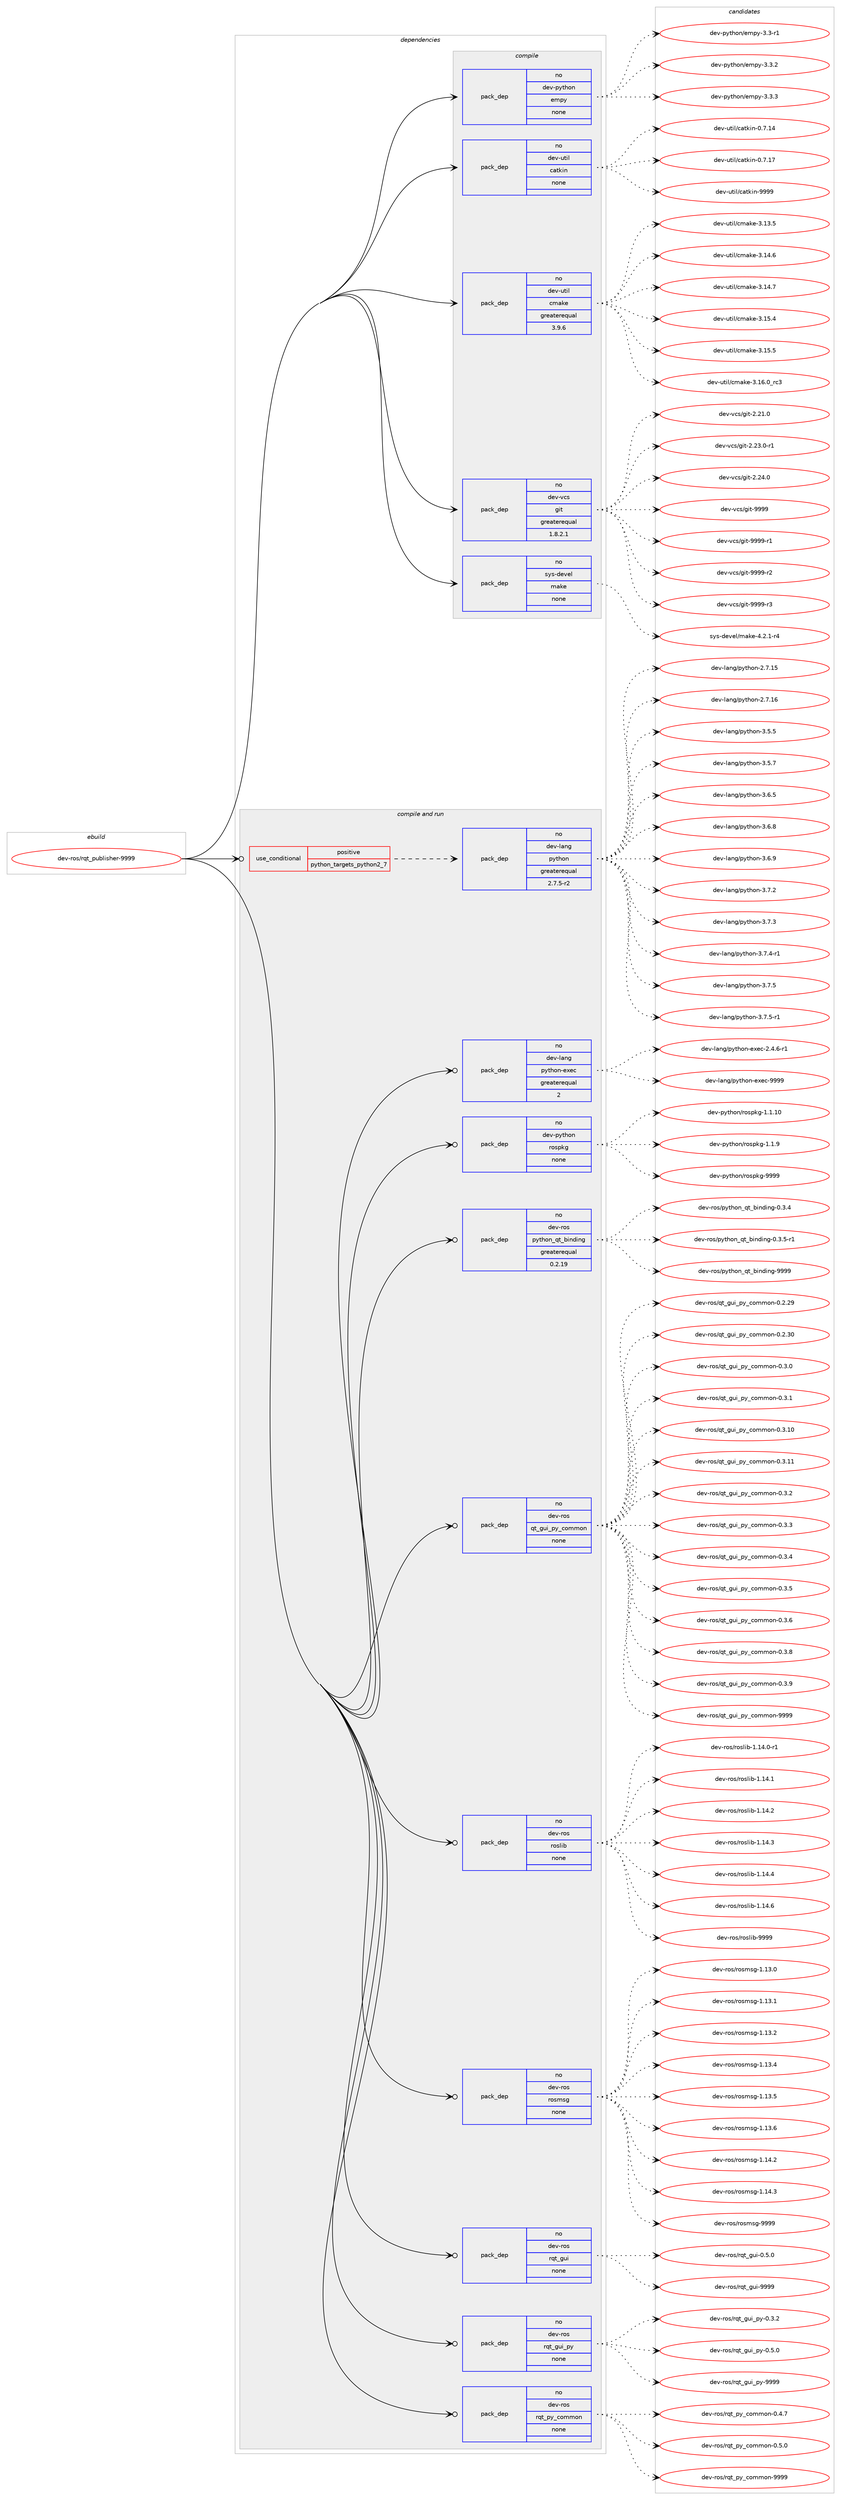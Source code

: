digraph prolog {

# *************
# Graph options
# *************

newrank=true;
concentrate=true;
compound=true;
graph [rankdir=LR,fontname=Helvetica,fontsize=10,ranksep=1.5];#, ranksep=2.5, nodesep=0.2];
edge  [arrowhead=vee];
node  [fontname=Helvetica,fontsize=10];

# **********
# The ebuild
# **********

subgraph cluster_leftcol {
color=gray;
rank=same;
label=<<i>ebuild</i>>;
id [label="dev-ros/rqt_publisher-9999", color=red, width=4, href="../dev-ros/rqt_publisher-9999.svg"];
}

# ****************
# The dependencies
# ****************

subgraph cluster_midcol {
color=gray;
label=<<i>dependencies</i>>;
subgraph cluster_compile {
fillcolor="#eeeeee";
style=filled;
label=<<i>compile</i>>;
subgraph pack498674 {
dependency665878 [label=<<TABLE BORDER="0" CELLBORDER="1" CELLSPACING="0" CELLPADDING="4" WIDTH="220"><TR><TD ROWSPAN="6" CELLPADDING="30">pack_dep</TD></TR><TR><TD WIDTH="110">no</TD></TR><TR><TD>dev-python</TD></TR><TR><TD>empy</TD></TR><TR><TD>none</TD></TR><TR><TD></TD></TR></TABLE>>, shape=none, color=blue];
}
id:e -> dependency665878:w [weight=20,style="solid",arrowhead="vee"];
subgraph pack498675 {
dependency665879 [label=<<TABLE BORDER="0" CELLBORDER="1" CELLSPACING="0" CELLPADDING="4" WIDTH="220"><TR><TD ROWSPAN="6" CELLPADDING="30">pack_dep</TD></TR><TR><TD WIDTH="110">no</TD></TR><TR><TD>dev-util</TD></TR><TR><TD>catkin</TD></TR><TR><TD>none</TD></TR><TR><TD></TD></TR></TABLE>>, shape=none, color=blue];
}
id:e -> dependency665879:w [weight=20,style="solid",arrowhead="vee"];
subgraph pack498676 {
dependency665880 [label=<<TABLE BORDER="0" CELLBORDER="1" CELLSPACING="0" CELLPADDING="4" WIDTH="220"><TR><TD ROWSPAN="6" CELLPADDING="30">pack_dep</TD></TR><TR><TD WIDTH="110">no</TD></TR><TR><TD>dev-util</TD></TR><TR><TD>cmake</TD></TR><TR><TD>greaterequal</TD></TR><TR><TD>3.9.6</TD></TR></TABLE>>, shape=none, color=blue];
}
id:e -> dependency665880:w [weight=20,style="solid",arrowhead="vee"];
subgraph pack498677 {
dependency665881 [label=<<TABLE BORDER="0" CELLBORDER="1" CELLSPACING="0" CELLPADDING="4" WIDTH="220"><TR><TD ROWSPAN="6" CELLPADDING="30">pack_dep</TD></TR><TR><TD WIDTH="110">no</TD></TR><TR><TD>dev-vcs</TD></TR><TR><TD>git</TD></TR><TR><TD>greaterequal</TD></TR><TR><TD>1.8.2.1</TD></TR></TABLE>>, shape=none, color=blue];
}
id:e -> dependency665881:w [weight=20,style="solid",arrowhead="vee"];
subgraph pack498678 {
dependency665882 [label=<<TABLE BORDER="0" CELLBORDER="1" CELLSPACING="0" CELLPADDING="4" WIDTH="220"><TR><TD ROWSPAN="6" CELLPADDING="30">pack_dep</TD></TR><TR><TD WIDTH="110">no</TD></TR><TR><TD>sys-devel</TD></TR><TR><TD>make</TD></TR><TR><TD>none</TD></TR><TR><TD></TD></TR></TABLE>>, shape=none, color=blue];
}
id:e -> dependency665882:w [weight=20,style="solid",arrowhead="vee"];
}
subgraph cluster_compileandrun {
fillcolor="#eeeeee";
style=filled;
label=<<i>compile and run</i>>;
subgraph cond155298 {
dependency665883 [label=<<TABLE BORDER="0" CELLBORDER="1" CELLSPACING="0" CELLPADDING="4"><TR><TD ROWSPAN="3" CELLPADDING="10">use_conditional</TD></TR><TR><TD>positive</TD></TR><TR><TD>python_targets_python2_7</TD></TR></TABLE>>, shape=none, color=red];
subgraph pack498679 {
dependency665884 [label=<<TABLE BORDER="0" CELLBORDER="1" CELLSPACING="0" CELLPADDING="4" WIDTH="220"><TR><TD ROWSPAN="6" CELLPADDING="30">pack_dep</TD></TR><TR><TD WIDTH="110">no</TD></TR><TR><TD>dev-lang</TD></TR><TR><TD>python</TD></TR><TR><TD>greaterequal</TD></TR><TR><TD>2.7.5-r2</TD></TR></TABLE>>, shape=none, color=blue];
}
dependency665883:e -> dependency665884:w [weight=20,style="dashed",arrowhead="vee"];
}
id:e -> dependency665883:w [weight=20,style="solid",arrowhead="odotvee"];
subgraph pack498680 {
dependency665885 [label=<<TABLE BORDER="0" CELLBORDER="1" CELLSPACING="0" CELLPADDING="4" WIDTH="220"><TR><TD ROWSPAN="6" CELLPADDING="30">pack_dep</TD></TR><TR><TD WIDTH="110">no</TD></TR><TR><TD>dev-lang</TD></TR><TR><TD>python-exec</TD></TR><TR><TD>greaterequal</TD></TR><TR><TD>2</TD></TR></TABLE>>, shape=none, color=blue];
}
id:e -> dependency665885:w [weight=20,style="solid",arrowhead="odotvee"];
subgraph pack498681 {
dependency665886 [label=<<TABLE BORDER="0" CELLBORDER="1" CELLSPACING="0" CELLPADDING="4" WIDTH="220"><TR><TD ROWSPAN="6" CELLPADDING="30">pack_dep</TD></TR><TR><TD WIDTH="110">no</TD></TR><TR><TD>dev-python</TD></TR><TR><TD>rospkg</TD></TR><TR><TD>none</TD></TR><TR><TD></TD></TR></TABLE>>, shape=none, color=blue];
}
id:e -> dependency665886:w [weight=20,style="solid",arrowhead="odotvee"];
subgraph pack498682 {
dependency665887 [label=<<TABLE BORDER="0" CELLBORDER="1" CELLSPACING="0" CELLPADDING="4" WIDTH="220"><TR><TD ROWSPAN="6" CELLPADDING="30">pack_dep</TD></TR><TR><TD WIDTH="110">no</TD></TR><TR><TD>dev-ros</TD></TR><TR><TD>python_qt_binding</TD></TR><TR><TD>greaterequal</TD></TR><TR><TD>0.2.19</TD></TR></TABLE>>, shape=none, color=blue];
}
id:e -> dependency665887:w [weight=20,style="solid",arrowhead="odotvee"];
subgraph pack498683 {
dependency665888 [label=<<TABLE BORDER="0" CELLBORDER="1" CELLSPACING="0" CELLPADDING="4" WIDTH="220"><TR><TD ROWSPAN="6" CELLPADDING="30">pack_dep</TD></TR><TR><TD WIDTH="110">no</TD></TR><TR><TD>dev-ros</TD></TR><TR><TD>qt_gui_py_common</TD></TR><TR><TD>none</TD></TR><TR><TD></TD></TR></TABLE>>, shape=none, color=blue];
}
id:e -> dependency665888:w [weight=20,style="solid",arrowhead="odotvee"];
subgraph pack498684 {
dependency665889 [label=<<TABLE BORDER="0" CELLBORDER="1" CELLSPACING="0" CELLPADDING="4" WIDTH="220"><TR><TD ROWSPAN="6" CELLPADDING="30">pack_dep</TD></TR><TR><TD WIDTH="110">no</TD></TR><TR><TD>dev-ros</TD></TR><TR><TD>roslib</TD></TR><TR><TD>none</TD></TR><TR><TD></TD></TR></TABLE>>, shape=none, color=blue];
}
id:e -> dependency665889:w [weight=20,style="solid",arrowhead="odotvee"];
subgraph pack498685 {
dependency665890 [label=<<TABLE BORDER="0" CELLBORDER="1" CELLSPACING="0" CELLPADDING="4" WIDTH="220"><TR><TD ROWSPAN="6" CELLPADDING="30">pack_dep</TD></TR><TR><TD WIDTH="110">no</TD></TR><TR><TD>dev-ros</TD></TR><TR><TD>rosmsg</TD></TR><TR><TD>none</TD></TR><TR><TD></TD></TR></TABLE>>, shape=none, color=blue];
}
id:e -> dependency665890:w [weight=20,style="solid",arrowhead="odotvee"];
subgraph pack498686 {
dependency665891 [label=<<TABLE BORDER="0" CELLBORDER="1" CELLSPACING="0" CELLPADDING="4" WIDTH="220"><TR><TD ROWSPAN="6" CELLPADDING="30">pack_dep</TD></TR><TR><TD WIDTH="110">no</TD></TR><TR><TD>dev-ros</TD></TR><TR><TD>rqt_gui</TD></TR><TR><TD>none</TD></TR><TR><TD></TD></TR></TABLE>>, shape=none, color=blue];
}
id:e -> dependency665891:w [weight=20,style="solid",arrowhead="odotvee"];
subgraph pack498687 {
dependency665892 [label=<<TABLE BORDER="0" CELLBORDER="1" CELLSPACING="0" CELLPADDING="4" WIDTH="220"><TR><TD ROWSPAN="6" CELLPADDING="30">pack_dep</TD></TR><TR><TD WIDTH="110">no</TD></TR><TR><TD>dev-ros</TD></TR><TR><TD>rqt_gui_py</TD></TR><TR><TD>none</TD></TR><TR><TD></TD></TR></TABLE>>, shape=none, color=blue];
}
id:e -> dependency665892:w [weight=20,style="solid",arrowhead="odotvee"];
subgraph pack498688 {
dependency665893 [label=<<TABLE BORDER="0" CELLBORDER="1" CELLSPACING="0" CELLPADDING="4" WIDTH="220"><TR><TD ROWSPAN="6" CELLPADDING="30">pack_dep</TD></TR><TR><TD WIDTH="110">no</TD></TR><TR><TD>dev-ros</TD></TR><TR><TD>rqt_py_common</TD></TR><TR><TD>none</TD></TR><TR><TD></TD></TR></TABLE>>, shape=none, color=blue];
}
id:e -> dependency665893:w [weight=20,style="solid",arrowhead="odotvee"];
}
subgraph cluster_run {
fillcolor="#eeeeee";
style=filled;
label=<<i>run</i>>;
}
}

# **************
# The candidates
# **************

subgraph cluster_choices {
rank=same;
color=gray;
label=<<i>candidates</i>>;

subgraph choice498674 {
color=black;
nodesep=1;
choice1001011184511212111610411111047101109112121455146514511449 [label="dev-python/empy-3.3-r1", color=red, width=4,href="../dev-python/empy-3.3-r1.svg"];
choice1001011184511212111610411111047101109112121455146514650 [label="dev-python/empy-3.3.2", color=red, width=4,href="../dev-python/empy-3.3.2.svg"];
choice1001011184511212111610411111047101109112121455146514651 [label="dev-python/empy-3.3.3", color=red, width=4,href="../dev-python/empy-3.3.3.svg"];
dependency665878:e -> choice1001011184511212111610411111047101109112121455146514511449:w [style=dotted,weight="100"];
dependency665878:e -> choice1001011184511212111610411111047101109112121455146514650:w [style=dotted,weight="100"];
dependency665878:e -> choice1001011184511212111610411111047101109112121455146514651:w [style=dotted,weight="100"];
}
subgraph choice498675 {
color=black;
nodesep=1;
choice1001011184511711610510847999711610710511045484655464952 [label="dev-util/catkin-0.7.14", color=red, width=4,href="../dev-util/catkin-0.7.14.svg"];
choice1001011184511711610510847999711610710511045484655464955 [label="dev-util/catkin-0.7.17", color=red, width=4,href="../dev-util/catkin-0.7.17.svg"];
choice100101118451171161051084799971161071051104557575757 [label="dev-util/catkin-9999", color=red, width=4,href="../dev-util/catkin-9999.svg"];
dependency665879:e -> choice1001011184511711610510847999711610710511045484655464952:w [style=dotted,weight="100"];
dependency665879:e -> choice1001011184511711610510847999711610710511045484655464955:w [style=dotted,weight="100"];
dependency665879:e -> choice100101118451171161051084799971161071051104557575757:w [style=dotted,weight="100"];
}
subgraph choice498676 {
color=black;
nodesep=1;
choice1001011184511711610510847991099710710145514649514653 [label="dev-util/cmake-3.13.5", color=red, width=4,href="../dev-util/cmake-3.13.5.svg"];
choice1001011184511711610510847991099710710145514649524654 [label="dev-util/cmake-3.14.6", color=red, width=4,href="../dev-util/cmake-3.14.6.svg"];
choice1001011184511711610510847991099710710145514649524655 [label="dev-util/cmake-3.14.7", color=red, width=4,href="../dev-util/cmake-3.14.7.svg"];
choice1001011184511711610510847991099710710145514649534652 [label="dev-util/cmake-3.15.4", color=red, width=4,href="../dev-util/cmake-3.15.4.svg"];
choice1001011184511711610510847991099710710145514649534653 [label="dev-util/cmake-3.15.5", color=red, width=4,href="../dev-util/cmake-3.15.5.svg"];
choice1001011184511711610510847991099710710145514649544648951149951 [label="dev-util/cmake-3.16.0_rc3", color=red, width=4,href="../dev-util/cmake-3.16.0_rc3.svg"];
dependency665880:e -> choice1001011184511711610510847991099710710145514649514653:w [style=dotted,weight="100"];
dependency665880:e -> choice1001011184511711610510847991099710710145514649524654:w [style=dotted,weight="100"];
dependency665880:e -> choice1001011184511711610510847991099710710145514649524655:w [style=dotted,weight="100"];
dependency665880:e -> choice1001011184511711610510847991099710710145514649534652:w [style=dotted,weight="100"];
dependency665880:e -> choice1001011184511711610510847991099710710145514649534653:w [style=dotted,weight="100"];
dependency665880:e -> choice1001011184511711610510847991099710710145514649544648951149951:w [style=dotted,weight="100"];
}
subgraph choice498677 {
color=black;
nodesep=1;
choice10010111845118991154710310511645504650494648 [label="dev-vcs/git-2.21.0", color=red, width=4,href="../dev-vcs/git-2.21.0.svg"];
choice100101118451189911547103105116455046505146484511449 [label="dev-vcs/git-2.23.0-r1", color=red, width=4,href="../dev-vcs/git-2.23.0-r1.svg"];
choice10010111845118991154710310511645504650524648 [label="dev-vcs/git-2.24.0", color=red, width=4,href="../dev-vcs/git-2.24.0.svg"];
choice1001011184511899115471031051164557575757 [label="dev-vcs/git-9999", color=red, width=4,href="../dev-vcs/git-9999.svg"];
choice10010111845118991154710310511645575757574511449 [label="dev-vcs/git-9999-r1", color=red, width=4,href="../dev-vcs/git-9999-r1.svg"];
choice10010111845118991154710310511645575757574511450 [label="dev-vcs/git-9999-r2", color=red, width=4,href="../dev-vcs/git-9999-r2.svg"];
choice10010111845118991154710310511645575757574511451 [label="dev-vcs/git-9999-r3", color=red, width=4,href="../dev-vcs/git-9999-r3.svg"];
dependency665881:e -> choice10010111845118991154710310511645504650494648:w [style=dotted,weight="100"];
dependency665881:e -> choice100101118451189911547103105116455046505146484511449:w [style=dotted,weight="100"];
dependency665881:e -> choice10010111845118991154710310511645504650524648:w [style=dotted,weight="100"];
dependency665881:e -> choice1001011184511899115471031051164557575757:w [style=dotted,weight="100"];
dependency665881:e -> choice10010111845118991154710310511645575757574511449:w [style=dotted,weight="100"];
dependency665881:e -> choice10010111845118991154710310511645575757574511450:w [style=dotted,weight="100"];
dependency665881:e -> choice10010111845118991154710310511645575757574511451:w [style=dotted,weight="100"];
}
subgraph choice498678 {
color=black;
nodesep=1;
choice1151211154510010111810110847109971071014552465046494511452 [label="sys-devel/make-4.2.1-r4", color=red, width=4,href="../sys-devel/make-4.2.1-r4.svg"];
dependency665882:e -> choice1151211154510010111810110847109971071014552465046494511452:w [style=dotted,weight="100"];
}
subgraph choice498679 {
color=black;
nodesep=1;
choice10010111845108971101034711212111610411111045504655464953 [label="dev-lang/python-2.7.15", color=red, width=4,href="../dev-lang/python-2.7.15.svg"];
choice10010111845108971101034711212111610411111045504655464954 [label="dev-lang/python-2.7.16", color=red, width=4,href="../dev-lang/python-2.7.16.svg"];
choice100101118451089711010347112121116104111110455146534653 [label="dev-lang/python-3.5.5", color=red, width=4,href="../dev-lang/python-3.5.5.svg"];
choice100101118451089711010347112121116104111110455146534655 [label="dev-lang/python-3.5.7", color=red, width=4,href="../dev-lang/python-3.5.7.svg"];
choice100101118451089711010347112121116104111110455146544653 [label="dev-lang/python-3.6.5", color=red, width=4,href="../dev-lang/python-3.6.5.svg"];
choice100101118451089711010347112121116104111110455146544656 [label="dev-lang/python-3.6.8", color=red, width=4,href="../dev-lang/python-3.6.8.svg"];
choice100101118451089711010347112121116104111110455146544657 [label="dev-lang/python-3.6.9", color=red, width=4,href="../dev-lang/python-3.6.9.svg"];
choice100101118451089711010347112121116104111110455146554650 [label="dev-lang/python-3.7.2", color=red, width=4,href="../dev-lang/python-3.7.2.svg"];
choice100101118451089711010347112121116104111110455146554651 [label="dev-lang/python-3.7.3", color=red, width=4,href="../dev-lang/python-3.7.3.svg"];
choice1001011184510897110103471121211161041111104551465546524511449 [label="dev-lang/python-3.7.4-r1", color=red, width=4,href="../dev-lang/python-3.7.4-r1.svg"];
choice100101118451089711010347112121116104111110455146554653 [label="dev-lang/python-3.7.5", color=red, width=4,href="../dev-lang/python-3.7.5.svg"];
choice1001011184510897110103471121211161041111104551465546534511449 [label="dev-lang/python-3.7.5-r1", color=red, width=4,href="../dev-lang/python-3.7.5-r1.svg"];
dependency665884:e -> choice10010111845108971101034711212111610411111045504655464953:w [style=dotted,weight="100"];
dependency665884:e -> choice10010111845108971101034711212111610411111045504655464954:w [style=dotted,weight="100"];
dependency665884:e -> choice100101118451089711010347112121116104111110455146534653:w [style=dotted,weight="100"];
dependency665884:e -> choice100101118451089711010347112121116104111110455146534655:w [style=dotted,weight="100"];
dependency665884:e -> choice100101118451089711010347112121116104111110455146544653:w [style=dotted,weight="100"];
dependency665884:e -> choice100101118451089711010347112121116104111110455146544656:w [style=dotted,weight="100"];
dependency665884:e -> choice100101118451089711010347112121116104111110455146544657:w [style=dotted,weight="100"];
dependency665884:e -> choice100101118451089711010347112121116104111110455146554650:w [style=dotted,weight="100"];
dependency665884:e -> choice100101118451089711010347112121116104111110455146554651:w [style=dotted,weight="100"];
dependency665884:e -> choice1001011184510897110103471121211161041111104551465546524511449:w [style=dotted,weight="100"];
dependency665884:e -> choice100101118451089711010347112121116104111110455146554653:w [style=dotted,weight="100"];
dependency665884:e -> choice1001011184510897110103471121211161041111104551465546534511449:w [style=dotted,weight="100"];
}
subgraph choice498680 {
color=black;
nodesep=1;
choice10010111845108971101034711212111610411111045101120101994550465246544511449 [label="dev-lang/python-exec-2.4.6-r1", color=red, width=4,href="../dev-lang/python-exec-2.4.6-r1.svg"];
choice10010111845108971101034711212111610411111045101120101994557575757 [label="dev-lang/python-exec-9999", color=red, width=4,href="../dev-lang/python-exec-9999.svg"];
dependency665885:e -> choice10010111845108971101034711212111610411111045101120101994550465246544511449:w [style=dotted,weight="100"];
dependency665885:e -> choice10010111845108971101034711212111610411111045101120101994557575757:w [style=dotted,weight="100"];
}
subgraph choice498681 {
color=black;
nodesep=1;
choice100101118451121211161041111104711411111511210710345494649464948 [label="dev-python/rospkg-1.1.10", color=red, width=4,href="../dev-python/rospkg-1.1.10.svg"];
choice1001011184511212111610411111047114111115112107103454946494657 [label="dev-python/rospkg-1.1.9", color=red, width=4,href="../dev-python/rospkg-1.1.9.svg"];
choice10010111845112121116104111110471141111151121071034557575757 [label="dev-python/rospkg-9999", color=red, width=4,href="../dev-python/rospkg-9999.svg"];
dependency665886:e -> choice100101118451121211161041111104711411111511210710345494649464948:w [style=dotted,weight="100"];
dependency665886:e -> choice1001011184511212111610411111047114111115112107103454946494657:w [style=dotted,weight="100"];
dependency665886:e -> choice10010111845112121116104111110471141111151121071034557575757:w [style=dotted,weight="100"];
}
subgraph choice498682 {
color=black;
nodesep=1;
choice1001011184511411111547112121116104111110951131169598105110100105110103454846514652 [label="dev-ros/python_qt_binding-0.3.4", color=red, width=4,href="../dev-ros/python_qt_binding-0.3.4.svg"];
choice10010111845114111115471121211161041111109511311695981051101001051101034548465146534511449 [label="dev-ros/python_qt_binding-0.3.5-r1", color=red, width=4,href="../dev-ros/python_qt_binding-0.3.5-r1.svg"];
choice10010111845114111115471121211161041111109511311695981051101001051101034557575757 [label="dev-ros/python_qt_binding-9999", color=red, width=4,href="../dev-ros/python_qt_binding-9999.svg"];
dependency665887:e -> choice1001011184511411111547112121116104111110951131169598105110100105110103454846514652:w [style=dotted,weight="100"];
dependency665887:e -> choice10010111845114111115471121211161041111109511311695981051101001051101034548465146534511449:w [style=dotted,weight="100"];
dependency665887:e -> choice10010111845114111115471121211161041111109511311695981051101001051101034557575757:w [style=dotted,weight="100"];
}
subgraph choice498683 {
color=black;
nodesep=1;
choice10010111845114111115471131169510311710595112121959911110910911111045484650465057 [label="dev-ros/qt_gui_py_common-0.2.29", color=red, width=4,href="../dev-ros/qt_gui_py_common-0.2.29.svg"];
choice10010111845114111115471131169510311710595112121959911110910911111045484650465148 [label="dev-ros/qt_gui_py_common-0.2.30", color=red, width=4,href="../dev-ros/qt_gui_py_common-0.2.30.svg"];
choice100101118451141111154711311695103117105951121219599111109109111110454846514648 [label="dev-ros/qt_gui_py_common-0.3.0", color=red, width=4,href="../dev-ros/qt_gui_py_common-0.3.0.svg"];
choice100101118451141111154711311695103117105951121219599111109109111110454846514649 [label="dev-ros/qt_gui_py_common-0.3.1", color=red, width=4,href="../dev-ros/qt_gui_py_common-0.3.1.svg"];
choice10010111845114111115471131169510311710595112121959911110910911111045484651464948 [label="dev-ros/qt_gui_py_common-0.3.10", color=red, width=4,href="../dev-ros/qt_gui_py_common-0.3.10.svg"];
choice10010111845114111115471131169510311710595112121959911110910911111045484651464949 [label="dev-ros/qt_gui_py_common-0.3.11", color=red, width=4,href="../dev-ros/qt_gui_py_common-0.3.11.svg"];
choice100101118451141111154711311695103117105951121219599111109109111110454846514650 [label="dev-ros/qt_gui_py_common-0.3.2", color=red, width=4,href="../dev-ros/qt_gui_py_common-0.3.2.svg"];
choice100101118451141111154711311695103117105951121219599111109109111110454846514651 [label="dev-ros/qt_gui_py_common-0.3.3", color=red, width=4,href="../dev-ros/qt_gui_py_common-0.3.3.svg"];
choice100101118451141111154711311695103117105951121219599111109109111110454846514652 [label="dev-ros/qt_gui_py_common-0.3.4", color=red, width=4,href="../dev-ros/qt_gui_py_common-0.3.4.svg"];
choice100101118451141111154711311695103117105951121219599111109109111110454846514653 [label="dev-ros/qt_gui_py_common-0.3.5", color=red, width=4,href="../dev-ros/qt_gui_py_common-0.3.5.svg"];
choice100101118451141111154711311695103117105951121219599111109109111110454846514654 [label="dev-ros/qt_gui_py_common-0.3.6", color=red, width=4,href="../dev-ros/qt_gui_py_common-0.3.6.svg"];
choice100101118451141111154711311695103117105951121219599111109109111110454846514656 [label="dev-ros/qt_gui_py_common-0.3.8", color=red, width=4,href="../dev-ros/qt_gui_py_common-0.3.8.svg"];
choice100101118451141111154711311695103117105951121219599111109109111110454846514657 [label="dev-ros/qt_gui_py_common-0.3.9", color=red, width=4,href="../dev-ros/qt_gui_py_common-0.3.9.svg"];
choice1001011184511411111547113116951031171059511212195991111091091111104557575757 [label="dev-ros/qt_gui_py_common-9999", color=red, width=4,href="../dev-ros/qt_gui_py_common-9999.svg"];
dependency665888:e -> choice10010111845114111115471131169510311710595112121959911110910911111045484650465057:w [style=dotted,weight="100"];
dependency665888:e -> choice10010111845114111115471131169510311710595112121959911110910911111045484650465148:w [style=dotted,weight="100"];
dependency665888:e -> choice100101118451141111154711311695103117105951121219599111109109111110454846514648:w [style=dotted,weight="100"];
dependency665888:e -> choice100101118451141111154711311695103117105951121219599111109109111110454846514649:w [style=dotted,weight="100"];
dependency665888:e -> choice10010111845114111115471131169510311710595112121959911110910911111045484651464948:w [style=dotted,weight="100"];
dependency665888:e -> choice10010111845114111115471131169510311710595112121959911110910911111045484651464949:w [style=dotted,weight="100"];
dependency665888:e -> choice100101118451141111154711311695103117105951121219599111109109111110454846514650:w [style=dotted,weight="100"];
dependency665888:e -> choice100101118451141111154711311695103117105951121219599111109109111110454846514651:w [style=dotted,weight="100"];
dependency665888:e -> choice100101118451141111154711311695103117105951121219599111109109111110454846514652:w [style=dotted,weight="100"];
dependency665888:e -> choice100101118451141111154711311695103117105951121219599111109109111110454846514653:w [style=dotted,weight="100"];
dependency665888:e -> choice100101118451141111154711311695103117105951121219599111109109111110454846514654:w [style=dotted,weight="100"];
dependency665888:e -> choice100101118451141111154711311695103117105951121219599111109109111110454846514656:w [style=dotted,weight="100"];
dependency665888:e -> choice100101118451141111154711311695103117105951121219599111109109111110454846514657:w [style=dotted,weight="100"];
dependency665888:e -> choice1001011184511411111547113116951031171059511212195991111091091111104557575757:w [style=dotted,weight="100"];
}
subgraph choice498684 {
color=black;
nodesep=1;
choice100101118451141111154711411111510810598454946495246484511449 [label="dev-ros/roslib-1.14.0-r1", color=red, width=4,href="../dev-ros/roslib-1.14.0-r1.svg"];
choice10010111845114111115471141111151081059845494649524649 [label="dev-ros/roslib-1.14.1", color=red, width=4,href="../dev-ros/roslib-1.14.1.svg"];
choice10010111845114111115471141111151081059845494649524650 [label="dev-ros/roslib-1.14.2", color=red, width=4,href="../dev-ros/roslib-1.14.2.svg"];
choice10010111845114111115471141111151081059845494649524651 [label="dev-ros/roslib-1.14.3", color=red, width=4,href="../dev-ros/roslib-1.14.3.svg"];
choice10010111845114111115471141111151081059845494649524652 [label="dev-ros/roslib-1.14.4", color=red, width=4,href="../dev-ros/roslib-1.14.4.svg"];
choice10010111845114111115471141111151081059845494649524654 [label="dev-ros/roslib-1.14.6", color=red, width=4,href="../dev-ros/roslib-1.14.6.svg"];
choice1001011184511411111547114111115108105984557575757 [label="dev-ros/roslib-9999", color=red, width=4,href="../dev-ros/roslib-9999.svg"];
dependency665889:e -> choice100101118451141111154711411111510810598454946495246484511449:w [style=dotted,weight="100"];
dependency665889:e -> choice10010111845114111115471141111151081059845494649524649:w [style=dotted,weight="100"];
dependency665889:e -> choice10010111845114111115471141111151081059845494649524650:w [style=dotted,weight="100"];
dependency665889:e -> choice10010111845114111115471141111151081059845494649524651:w [style=dotted,weight="100"];
dependency665889:e -> choice10010111845114111115471141111151081059845494649524652:w [style=dotted,weight="100"];
dependency665889:e -> choice10010111845114111115471141111151081059845494649524654:w [style=dotted,weight="100"];
dependency665889:e -> choice1001011184511411111547114111115108105984557575757:w [style=dotted,weight="100"];
}
subgraph choice498685 {
color=black;
nodesep=1;
choice100101118451141111154711411111510911510345494649514648 [label="dev-ros/rosmsg-1.13.0", color=red, width=4,href="../dev-ros/rosmsg-1.13.0.svg"];
choice100101118451141111154711411111510911510345494649514649 [label="dev-ros/rosmsg-1.13.1", color=red, width=4,href="../dev-ros/rosmsg-1.13.1.svg"];
choice100101118451141111154711411111510911510345494649514650 [label="dev-ros/rosmsg-1.13.2", color=red, width=4,href="../dev-ros/rosmsg-1.13.2.svg"];
choice100101118451141111154711411111510911510345494649514652 [label="dev-ros/rosmsg-1.13.4", color=red, width=4,href="../dev-ros/rosmsg-1.13.4.svg"];
choice100101118451141111154711411111510911510345494649514653 [label="dev-ros/rosmsg-1.13.5", color=red, width=4,href="../dev-ros/rosmsg-1.13.5.svg"];
choice100101118451141111154711411111510911510345494649514654 [label="dev-ros/rosmsg-1.13.6", color=red, width=4,href="../dev-ros/rosmsg-1.13.6.svg"];
choice100101118451141111154711411111510911510345494649524650 [label="dev-ros/rosmsg-1.14.2", color=red, width=4,href="../dev-ros/rosmsg-1.14.2.svg"];
choice100101118451141111154711411111510911510345494649524651 [label="dev-ros/rosmsg-1.14.3", color=red, width=4,href="../dev-ros/rosmsg-1.14.3.svg"];
choice10010111845114111115471141111151091151034557575757 [label="dev-ros/rosmsg-9999", color=red, width=4,href="../dev-ros/rosmsg-9999.svg"];
dependency665890:e -> choice100101118451141111154711411111510911510345494649514648:w [style=dotted,weight="100"];
dependency665890:e -> choice100101118451141111154711411111510911510345494649514649:w [style=dotted,weight="100"];
dependency665890:e -> choice100101118451141111154711411111510911510345494649514650:w [style=dotted,weight="100"];
dependency665890:e -> choice100101118451141111154711411111510911510345494649514652:w [style=dotted,weight="100"];
dependency665890:e -> choice100101118451141111154711411111510911510345494649514653:w [style=dotted,weight="100"];
dependency665890:e -> choice100101118451141111154711411111510911510345494649514654:w [style=dotted,weight="100"];
dependency665890:e -> choice100101118451141111154711411111510911510345494649524650:w [style=dotted,weight="100"];
dependency665890:e -> choice100101118451141111154711411111510911510345494649524651:w [style=dotted,weight="100"];
dependency665890:e -> choice10010111845114111115471141111151091151034557575757:w [style=dotted,weight="100"];
}
subgraph choice498686 {
color=black;
nodesep=1;
choice100101118451141111154711411311695103117105454846534648 [label="dev-ros/rqt_gui-0.5.0", color=red, width=4,href="../dev-ros/rqt_gui-0.5.0.svg"];
choice1001011184511411111547114113116951031171054557575757 [label="dev-ros/rqt_gui-9999", color=red, width=4,href="../dev-ros/rqt_gui-9999.svg"];
dependency665891:e -> choice100101118451141111154711411311695103117105454846534648:w [style=dotted,weight="100"];
dependency665891:e -> choice1001011184511411111547114113116951031171054557575757:w [style=dotted,weight="100"];
}
subgraph choice498687 {
color=black;
nodesep=1;
choice10010111845114111115471141131169510311710595112121454846514650 [label="dev-ros/rqt_gui_py-0.3.2", color=red, width=4,href="../dev-ros/rqt_gui_py-0.3.2.svg"];
choice10010111845114111115471141131169510311710595112121454846534648 [label="dev-ros/rqt_gui_py-0.5.0", color=red, width=4,href="../dev-ros/rqt_gui_py-0.5.0.svg"];
choice100101118451141111154711411311695103117105951121214557575757 [label="dev-ros/rqt_gui_py-9999", color=red, width=4,href="../dev-ros/rqt_gui_py-9999.svg"];
dependency665892:e -> choice10010111845114111115471141131169510311710595112121454846514650:w [style=dotted,weight="100"];
dependency665892:e -> choice10010111845114111115471141131169510311710595112121454846534648:w [style=dotted,weight="100"];
dependency665892:e -> choice100101118451141111154711411311695103117105951121214557575757:w [style=dotted,weight="100"];
}
subgraph choice498688 {
color=black;
nodesep=1;
choice1001011184511411111547114113116951121219599111109109111110454846524655 [label="dev-ros/rqt_py_common-0.4.7", color=red, width=4,href="../dev-ros/rqt_py_common-0.4.7.svg"];
choice1001011184511411111547114113116951121219599111109109111110454846534648 [label="dev-ros/rqt_py_common-0.5.0", color=red, width=4,href="../dev-ros/rqt_py_common-0.5.0.svg"];
choice10010111845114111115471141131169511212195991111091091111104557575757 [label="dev-ros/rqt_py_common-9999", color=red, width=4,href="../dev-ros/rqt_py_common-9999.svg"];
dependency665893:e -> choice1001011184511411111547114113116951121219599111109109111110454846524655:w [style=dotted,weight="100"];
dependency665893:e -> choice1001011184511411111547114113116951121219599111109109111110454846534648:w [style=dotted,weight="100"];
dependency665893:e -> choice10010111845114111115471141131169511212195991111091091111104557575757:w [style=dotted,weight="100"];
}
}

}
